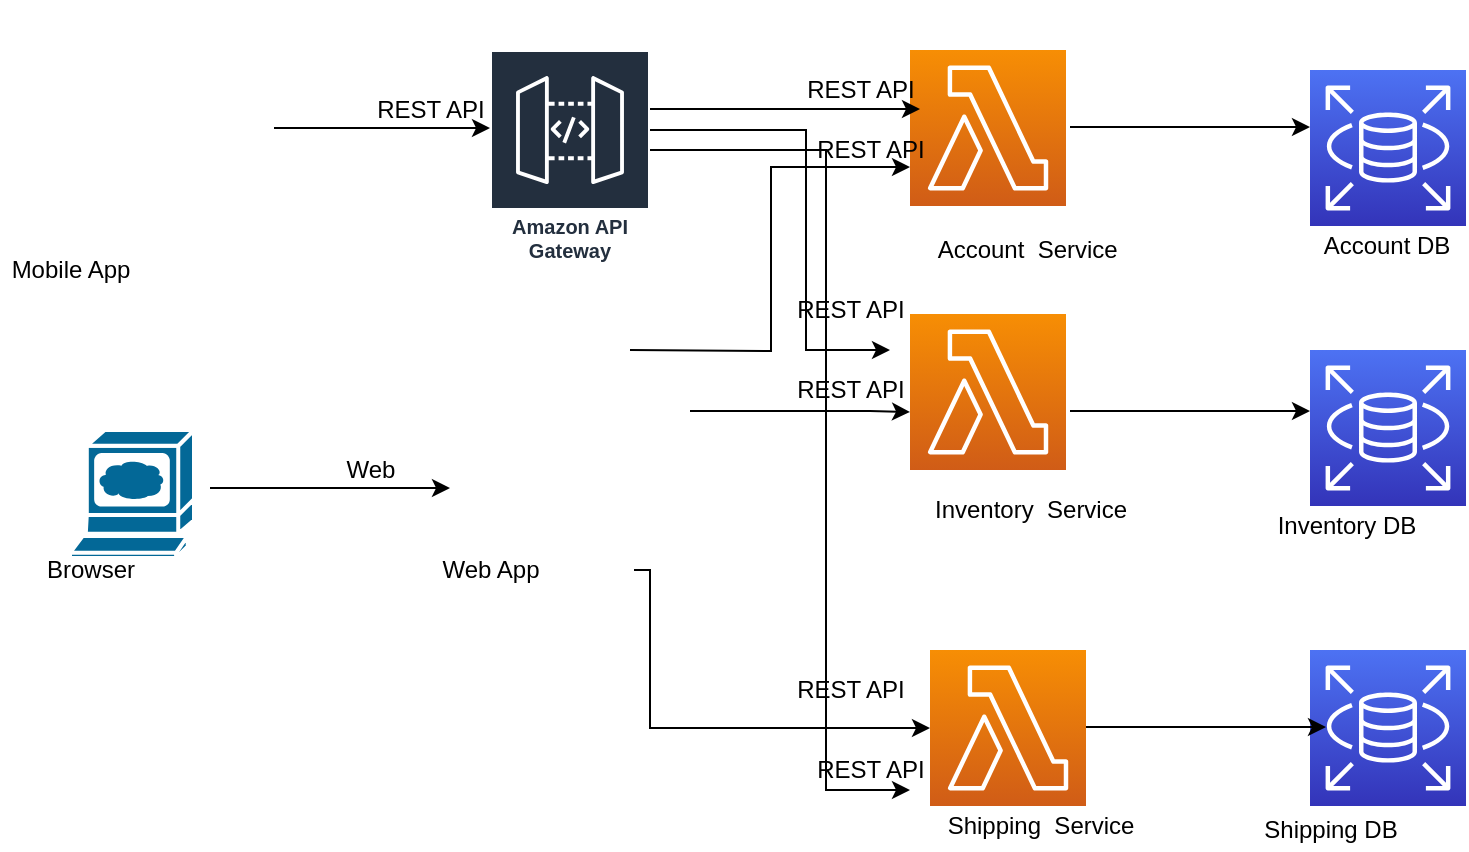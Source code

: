 <mxfile version="15.2.9" type="github">
  <diagram id="WvNrjo4WMT9KfQ2weYAk" name="Page-1">
    <mxGraphModel dx="1298" dy="699" grid="1" gridSize="10" guides="1" tooltips="1" connect="1" arrows="1" fold="1" page="1" pageScale="1" pageWidth="850" pageHeight="1100" math="0" shadow="0">
      <root>
        <object label="" id="0">
          <mxCell />
        </object>
        <mxCell id="1" parent="0" />
        <mxCell id="NjuKQ4-9UtwqtIpCJl_8-11" style="edgeStyle=orthogonalEdgeStyle;rounded=0;orthogonalLoop=1;jettySize=auto;html=1;" edge="1" parent="1" source="NjuKQ4-9UtwqtIpCJl_8-2">
          <mxGeometry relative="1" as="geometry">
            <mxPoint x="270" y="99" as="targetPoint" />
          </mxGeometry>
        </mxCell>
        <mxCell id="NjuKQ4-9UtwqtIpCJl_8-2" value="" style="shape=image;html=1;verticalAlign=top;verticalLabelPosition=bottom;labelBackgroundColor=#ffffff;imageAspect=0;aspect=fixed;image=https://cdn4.iconfinder.com/data/icons/desktop-app-free/32/Desktop_Desktop_App_Smartphone_Phone_Android-09-128.png" vertex="1" parent="1">
          <mxGeometry x="34" y="35" width="128" height="128" as="geometry" />
        </mxCell>
        <mxCell id="NjuKQ4-9UtwqtIpCJl_8-3" value="" style="shape=mxgraph.cisco.computers_and_peripherals.web_browser;html=1;pointerEvents=1;dashed=0;fillColor=#036897;strokeColor=#ffffff;strokeWidth=2;verticalLabelPosition=bottom;verticalAlign=top;align=center;outlineConnect=0;" vertex="1" parent="1">
          <mxGeometry x="60" y="250" width="62" height="64" as="geometry" />
        </mxCell>
        <mxCell id="NjuKQ4-9UtwqtIpCJl_8-4" value="Amazon API Gateway" style="sketch=0;outlineConnect=0;fontColor=#232F3E;gradientColor=none;strokeColor=#ffffff;fillColor=#232F3E;dashed=0;verticalLabelPosition=middle;verticalAlign=bottom;align=center;html=1;whiteSpace=wrap;fontSize=10;fontStyle=1;spacing=3;shape=mxgraph.aws4.productIcon;prIcon=mxgraph.aws4.api_gateway;" vertex="1" parent="1">
          <mxGeometry x="270" y="60" width="80" height="110" as="geometry" />
        </mxCell>
        <mxCell id="NjuKQ4-9UtwqtIpCJl_8-6" value="" style="shape=image;html=1;verticalAlign=top;verticalLabelPosition=bottom;labelBackgroundColor=#ffffff;imageAspect=0;aspect=fixed;image=https://cdn4.iconfinder.com/data/icons/web-development-5/500/api-code-window-128.png" vertex="1" parent="1">
          <mxGeometry x="246" y="192" width="128" height="128" as="geometry" />
        </mxCell>
        <object label="" id="NjuKQ4-9UtwqtIpCJl_8-7">
          <mxCell style="sketch=0;points=[[0,0,0],[0.25,0,0],[0.5,0,0],[0.75,0,0],[1,0,0],[0,1,0],[0.25,1,0],[0.5,1,0],[0.75,1,0],[1,1,0],[0,0.25,0],[0,0.5,0],[0,0.75,0],[1,0.25,0],[1,0.5,0],[1,0.75,0]];outlineConnect=0;fontColor=#232F3E;gradientColor=#F78E04;gradientDirection=north;fillColor=#D05C17;strokeColor=#ffffff;dashed=0;verticalLabelPosition=bottom;verticalAlign=top;align=center;html=1;fontSize=12;fontStyle=0;aspect=fixed;shape=mxgraph.aws4.resourceIcon;resIcon=mxgraph.aws4.lambda;direction=east;" vertex="1" parent="1">
            <mxGeometry x="480" y="60" width="78" height="78" as="geometry" />
          </mxCell>
        </object>
        <mxCell id="NjuKQ4-9UtwqtIpCJl_8-8" value="" style="sketch=0;points=[[0,0,0],[0.25,0,0],[0.5,0,0],[0.75,0,0],[1,0,0],[0,1,0],[0.25,1,0],[0.5,1,0],[0.75,1,0],[1,1,0],[0,0.25,0],[0,0.5,0],[0,0.75,0],[1,0.25,0],[1,0.5,0],[1,0.75,0]];outlineConnect=0;fontColor=#232F3E;gradientColor=#F78E04;gradientDirection=north;fillColor=#D05C17;strokeColor=#ffffff;dashed=0;verticalLabelPosition=bottom;verticalAlign=top;align=center;html=1;fontSize=12;fontStyle=0;aspect=fixed;shape=mxgraph.aws4.resourceIcon;resIcon=mxgraph.aws4.lambda;" vertex="1" parent="1">
          <mxGeometry x="480" y="192" width="78" height="78" as="geometry" />
        </mxCell>
        <mxCell id="NjuKQ4-9UtwqtIpCJl_8-9" value="" style="sketch=0;points=[[0,0,0],[0.25,0,0],[0.5,0,0],[0.75,0,0],[1,0,0],[0,1,0],[0.25,1,0],[0.5,1,0],[0.75,1,0],[1,1,0],[0,0.25,0],[0,0.5,0],[0,0.75,0],[1,0.25,0],[1,0.5,0],[1,0.75,0]];outlineConnect=0;fontColor=#232F3E;gradientColor=#F78E04;gradientDirection=north;fillColor=#D05C17;strokeColor=#ffffff;dashed=0;verticalLabelPosition=bottom;verticalAlign=top;align=center;html=1;fontSize=12;fontStyle=0;aspect=fixed;shape=mxgraph.aws4.resourceIcon;resIcon=mxgraph.aws4.lambda;" vertex="1" parent="1">
          <mxGeometry x="490" y="360" width="78" height="78" as="geometry" />
        </mxCell>
        <mxCell id="NjuKQ4-9UtwqtIpCJl_8-12" value="Account&amp;nbsp; Service&lt;span style=&quot;white-space: pre&quot;&gt;	&lt;/span&gt;" style="text;html=1;align=center;verticalAlign=middle;resizable=0;points=[];autosize=1;strokeColor=none;fillColor=none;" vertex="1" parent="1">
          <mxGeometry x="480" y="150" width="120" height="20" as="geometry" />
        </mxCell>
        <mxCell id="NjuKQ4-9UtwqtIpCJl_8-13" value="Inventory&amp;nbsp; Service&lt;span&gt;	&lt;/span&gt;" style="text;html=1;align=center;verticalAlign=middle;resizable=0;points=[];autosize=1;strokeColor=none;fillColor=none;" vertex="1" parent="1">
          <mxGeometry x="485" y="280" width="110" height="20" as="geometry" />
        </mxCell>
        <mxCell id="NjuKQ4-9UtwqtIpCJl_8-14" value="Shipping&amp;nbsp; Service&lt;span&gt;	&lt;/span&gt;" style="text;html=1;align=center;verticalAlign=middle;resizable=0;points=[];autosize=1;strokeColor=none;fillColor=none;" vertex="1" parent="1">
          <mxGeometry x="490" y="438" width="110" height="20" as="geometry" />
        </mxCell>
        <mxCell id="NjuKQ4-9UtwqtIpCJl_8-15" value="" style="sketch=0;points=[[0,0,0],[0.25,0,0],[0.5,0,0],[0.75,0,0],[1,0,0],[0,1,0],[0.25,1,0],[0.5,1,0],[0.75,1,0],[1,1,0],[0,0.25,0],[0,0.5,0],[0,0.75,0],[1,0.25,0],[1,0.5,0],[1,0.75,0]];outlineConnect=0;fontColor=#232F3E;gradientColor=#4D72F3;gradientDirection=north;fillColor=#3334B9;strokeColor=#ffffff;dashed=0;verticalLabelPosition=bottom;verticalAlign=top;align=center;html=1;fontSize=12;fontStyle=0;aspect=fixed;shape=mxgraph.aws4.resourceIcon;resIcon=mxgraph.aws4.rds;" vertex="1" parent="1">
          <mxGeometry x="680" y="70" width="78" height="78" as="geometry" />
        </mxCell>
        <mxCell id="NjuKQ4-9UtwqtIpCJl_8-16" value="" style="sketch=0;points=[[0,0,0],[0.25,0,0],[0.5,0,0],[0.75,0,0],[1,0,0],[0,1,0],[0.25,1,0],[0.5,1,0],[0.75,1,0],[1,1,0],[0,0.25,0],[0,0.5,0],[0,0.75,0],[1,0.25,0],[1,0.5,0],[1,0.75,0]];outlineConnect=0;fontColor=#232F3E;gradientColor=#4D72F3;gradientDirection=north;fillColor=#3334B9;strokeColor=#ffffff;dashed=0;verticalLabelPosition=bottom;verticalAlign=top;align=center;html=1;fontSize=12;fontStyle=0;aspect=fixed;shape=mxgraph.aws4.resourceIcon;resIcon=mxgraph.aws4.rds;" vertex="1" parent="1">
          <mxGeometry x="680" y="210" width="78" height="78" as="geometry" />
        </mxCell>
        <mxCell id="NjuKQ4-9UtwqtIpCJl_8-17" value="" style="sketch=0;points=[[0,0,0],[0.25,0,0],[0.5,0,0],[0.75,0,0],[1,0,0],[0,1,0],[0.25,1,0],[0.5,1,0],[0.75,1,0],[1,1,0],[0,0.25,0],[0,0.5,0],[0,0.75,0],[1,0.25,0],[1,0.5,0],[1,0.75,0]];outlineConnect=0;fontColor=#232F3E;gradientColor=#4D72F3;gradientDirection=north;fillColor=#3334B9;strokeColor=#ffffff;dashed=0;verticalLabelPosition=bottom;verticalAlign=top;align=center;html=1;fontSize=12;fontStyle=0;aspect=fixed;shape=mxgraph.aws4.resourceIcon;resIcon=mxgraph.aws4.rds;" vertex="1" parent="1">
          <mxGeometry x="680" y="360" width="78" height="78" as="geometry" />
        </mxCell>
        <mxCell id="NjuKQ4-9UtwqtIpCJl_8-18" style="edgeStyle=orthogonalEdgeStyle;rounded=0;orthogonalLoop=1;jettySize=auto;html=1;" edge="1" parent="1">
          <mxGeometry relative="1" as="geometry">
            <mxPoint x="130" y="279" as="sourcePoint" />
            <mxPoint x="250" y="279" as="targetPoint" />
          </mxGeometry>
        </mxCell>
        <mxCell id="NjuKQ4-9UtwqtIpCJl_8-19" style="edgeStyle=orthogonalEdgeStyle;rounded=0;orthogonalLoop=1;jettySize=auto;html=1;" edge="1" parent="1">
          <mxGeometry relative="1" as="geometry">
            <mxPoint x="370" y="240.5" as="sourcePoint" />
            <mxPoint x="480" y="241" as="targetPoint" />
            <Array as="points">
              <mxPoint x="460" y="241" />
              <mxPoint x="460" y="241" />
            </Array>
          </mxGeometry>
        </mxCell>
        <mxCell id="NjuKQ4-9UtwqtIpCJl_8-23" style="edgeStyle=orthogonalEdgeStyle;rounded=0;orthogonalLoop=1;jettySize=auto;html=1;entryX=0;entryY=0.75;entryDx=0;entryDy=0;entryPerimeter=0;" edge="1" parent="1" target="NjuKQ4-9UtwqtIpCJl_8-7">
          <mxGeometry relative="1" as="geometry">
            <mxPoint x="340" y="210" as="sourcePoint" />
            <mxPoint x="460" y="210" as="targetPoint" />
          </mxGeometry>
        </mxCell>
        <mxCell id="NjuKQ4-9UtwqtIpCJl_8-24" style="edgeStyle=orthogonalEdgeStyle;rounded=0;orthogonalLoop=1;jettySize=auto;html=1;exitX=0.75;exitY=1;exitDx=0;exitDy=0;" edge="1" parent="1" source="NjuKQ4-9UtwqtIpCJl_8-6" target="NjuKQ4-9UtwqtIpCJl_8-9">
          <mxGeometry relative="1" as="geometry">
            <mxPoint x="140" y="289" as="sourcePoint" />
            <mxPoint x="260" y="289" as="targetPoint" />
            <Array as="points">
              <mxPoint x="350" y="320" />
              <mxPoint x="350" y="399" />
            </Array>
          </mxGeometry>
        </mxCell>
        <mxCell id="NjuKQ4-9UtwqtIpCJl_8-25" style="edgeStyle=orthogonalEdgeStyle;rounded=0;orthogonalLoop=1;jettySize=auto;html=1;" edge="1" parent="1">
          <mxGeometry relative="1" as="geometry">
            <mxPoint x="560" y="240.5" as="sourcePoint" />
            <mxPoint x="680" y="240.5" as="targetPoint" />
          </mxGeometry>
        </mxCell>
        <mxCell id="NjuKQ4-9UtwqtIpCJl_8-26" style="edgeStyle=orthogonalEdgeStyle;rounded=0;orthogonalLoop=1;jettySize=auto;html=1;" edge="1" parent="1">
          <mxGeometry relative="1" as="geometry">
            <mxPoint x="568" y="398.5" as="sourcePoint" />
            <mxPoint x="688" y="398.5" as="targetPoint" />
          </mxGeometry>
        </mxCell>
        <mxCell id="NjuKQ4-9UtwqtIpCJl_8-27" style="edgeStyle=orthogonalEdgeStyle;rounded=0;orthogonalLoop=1;jettySize=auto;html=1;" edge="1" parent="1">
          <mxGeometry relative="1" as="geometry">
            <mxPoint x="560" y="98.5" as="sourcePoint" />
            <mxPoint x="680" y="98.5" as="targetPoint" />
            <Array as="points">
              <mxPoint x="610" y="99" />
              <mxPoint x="610" y="99" />
            </Array>
          </mxGeometry>
        </mxCell>
        <mxCell id="NjuKQ4-9UtwqtIpCJl_8-28" value="Account DB" style="text;html=1;align=center;verticalAlign=middle;resizable=0;points=[];autosize=1;strokeColor=none;fillColor=none;" vertex="1" parent="1">
          <mxGeometry x="678" y="148" width="80" height="20" as="geometry" />
        </mxCell>
        <mxCell id="NjuKQ4-9UtwqtIpCJl_8-29" value="Inventory DB" style="text;html=1;align=center;verticalAlign=middle;resizable=0;points=[];autosize=1;strokeColor=none;fillColor=none;" vertex="1" parent="1">
          <mxGeometry x="658" y="288" width="80" height="20" as="geometry" />
        </mxCell>
        <mxCell id="NjuKQ4-9UtwqtIpCJl_8-30" value="Shipping DB" style="text;html=1;align=center;verticalAlign=middle;resizable=0;points=[];autosize=1;strokeColor=none;fillColor=none;" vertex="1" parent="1">
          <mxGeometry x="650" y="440" width="80" height="20" as="geometry" />
        </mxCell>
        <mxCell id="NjuKQ4-9UtwqtIpCJl_8-31" value="REST API" style="text;html=1;align=center;verticalAlign=middle;resizable=0;points=[];autosize=1;strokeColor=none;fillColor=none;" vertex="1" parent="1">
          <mxGeometry x="425" y="100" width="70" height="20" as="geometry" />
        </mxCell>
        <mxCell id="NjuKQ4-9UtwqtIpCJl_8-32" value="REST API" style="text;html=1;align=center;verticalAlign=middle;resizable=0;points=[];autosize=1;strokeColor=none;fillColor=none;" vertex="1" parent="1">
          <mxGeometry x="415" y="220" width="70" height="20" as="geometry" />
        </mxCell>
        <mxCell id="NjuKQ4-9UtwqtIpCJl_8-34" value="REST API" style="text;html=1;align=center;verticalAlign=middle;resizable=0;points=[];autosize=1;strokeColor=none;fillColor=none;" vertex="1" parent="1">
          <mxGeometry x="415" y="370" width="70" height="20" as="geometry" />
        </mxCell>
        <mxCell id="NjuKQ4-9UtwqtIpCJl_8-35" value="REST API" style="text;html=1;align=center;verticalAlign=middle;resizable=0;points=[];autosize=1;strokeColor=none;fillColor=none;" vertex="1" parent="1">
          <mxGeometry x="205" y="80" width="70" height="20" as="geometry" />
        </mxCell>
        <mxCell id="NjuKQ4-9UtwqtIpCJl_8-36" value="Web" style="text;html=1;align=center;verticalAlign=middle;resizable=0;points=[];autosize=1;strokeColor=none;fillColor=none;" vertex="1" parent="1">
          <mxGeometry x="190" y="260" width="40" height="20" as="geometry" />
        </mxCell>
        <mxCell id="NjuKQ4-9UtwqtIpCJl_8-38" style="edgeStyle=orthogonalEdgeStyle;rounded=0;orthogonalLoop=1;jettySize=auto;html=1;" edge="1" parent="1" source="NjuKQ4-9UtwqtIpCJl_8-4">
          <mxGeometry relative="1" as="geometry">
            <mxPoint x="377" y="89.5" as="sourcePoint" />
            <mxPoint x="485" y="89.5" as="targetPoint" />
            <Array as="points">
              <mxPoint x="418" y="90" />
            </Array>
          </mxGeometry>
        </mxCell>
        <mxCell id="NjuKQ4-9UtwqtIpCJl_8-39" value="REST API" style="text;html=1;align=center;verticalAlign=middle;resizable=0;points=[];autosize=1;strokeColor=none;fillColor=none;" vertex="1" parent="1">
          <mxGeometry x="420" y="70" width="70" height="20" as="geometry" />
        </mxCell>
        <mxCell id="NjuKQ4-9UtwqtIpCJl_8-40" style="edgeStyle=orthogonalEdgeStyle;rounded=0;orthogonalLoop=1;jettySize=auto;html=1;" edge="1" parent="1" source="NjuKQ4-9UtwqtIpCJl_8-4">
          <mxGeometry relative="1" as="geometry">
            <mxPoint x="360" y="99.5" as="sourcePoint" />
            <mxPoint x="470" y="210" as="targetPoint" />
            <Array as="points">
              <mxPoint x="428" y="100" />
              <mxPoint x="428" y="210" />
            </Array>
          </mxGeometry>
        </mxCell>
        <mxCell id="NjuKQ4-9UtwqtIpCJl_8-41" value="REST API" style="text;html=1;align=center;verticalAlign=middle;resizable=0;points=[];autosize=1;strokeColor=none;fillColor=none;" vertex="1" parent="1">
          <mxGeometry x="415" y="180" width="70" height="20" as="geometry" />
        </mxCell>
        <mxCell id="NjuKQ4-9UtwqtIpCJl_8-42" style="edgeStyle=orthogonalEdgeStyle;rounded=0;orthogonalLoop=1;jettySize=auto;html=1;" edge="1" parent="1" source="NjuKQ4-9UtwqtIpCJl_8-4">
          <mxGeometry relative="1" as="geometry">
            <mxPoint x="360" y="110" as="sourcePoint" />
            <mxPoint x="480" y="430" as="targetPoint" />
            <Array as="points">
              <mxPoint x="438" y="110" />
            </Array>
          </mxGeometry>
        </mxCell>
        <mxCell id="NjuKQ4-9UtwqtIpCJl_8-43" value="REST API" style="text;html=1;align=center;verticalAlign=middle;resizable=0;points=[];autosize=1;strokeColor=none;fillColor=none;" vertex="1" parent="1">
          <mxGeometry x="425" y="410" width="70" height="20" as="geometry" />
        </mxCell>
        <mxCell id="NjuKQ4-9UtwqtIpCJl_8-44" value="Mobile App" style="text;html=1;align=center;verticalAlign=middle;resizable=0;points=[];autosize=1;strokeColor=none;fillColor=none;" vertex="1" parent="1">
          <mxGeometry x="25" y="160" width="70" height="20" as="geometry" />
        </mxCell>
        <mxCell id="NjuKQ4-9UtwqtIpCJl_8-45" value="Browser" style="text;html=1;align=center;verticalAlign=middle;resizable=0;points=[];autosize=1;strokeColor=none;fillColor=none;" vertex="1" parent="1">
          <mxGeometry x="40" y="310" width="60" height="20" as="geometry" />
        </mxCell>
        <mxCell id="NjuKQ4-9UtwqtIpCJl_8-46" value="Web App" style="text;html=1;align=center;verticalAlign=middle;resizable=0;points=[];autosize=1;strokeColor=none;fillColor=none;" vertex="1" parent="1">
          <mxGeometry x="240" y="310" width="60" height="20" as="geometry" />
        </mxCell>
      </root>
    </mxGraphModel>
  </diagram>
</mxfile>
